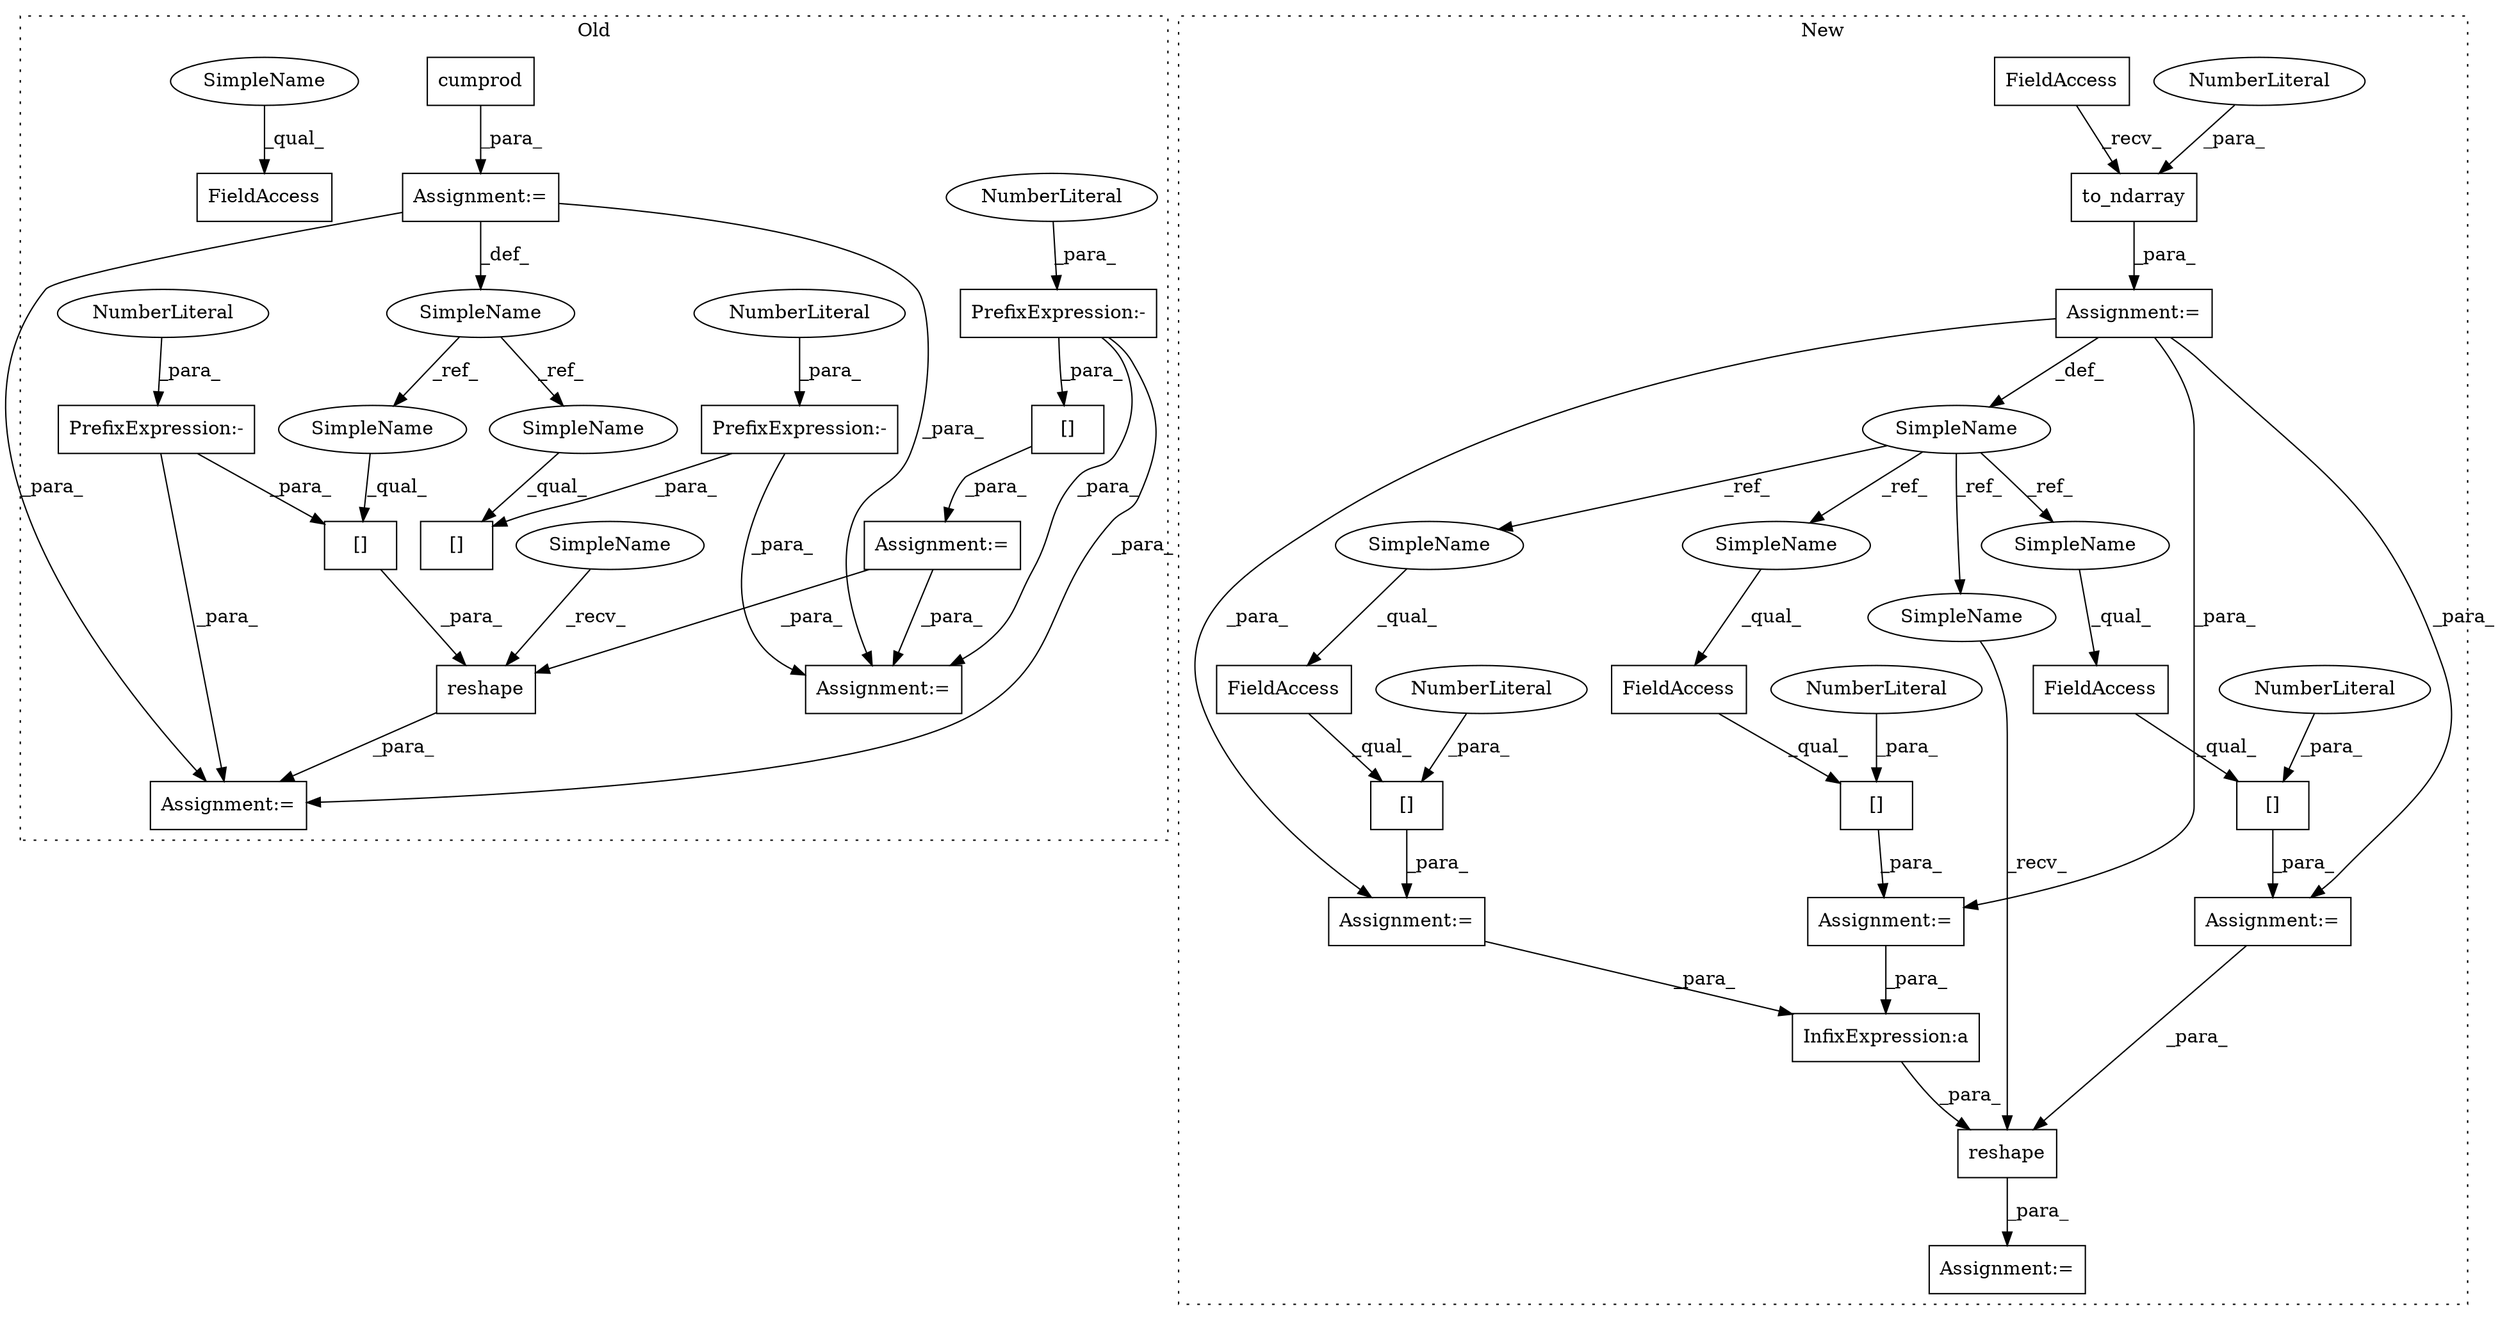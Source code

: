 digraph G {
subgraph cluster0 {
1 [label="reshape" a="32" s="2381,2414" l="8,1" shape="box"];
4 [label="[]" a="2" s="2389,2405" l="14,1" shape="box"];
15 [label="PrefixExpression:-" a="38" s="2273" l="1" shape="box"];
16 [label="[]" a="2" s="2265,2275" l="8,1" shape="box"];
17 [label="NumberLiteral" a="34" s="2274" l="1" shape="ellipse"];
18 [label="PrefixExpression:-" a="38" s="2403" l="1" shape="box"];
19 [label="NumberLiteral" a="34" s="2404" l="1" shape="ellipse"];
20 [label="FieldAccess" a="22" s="2238" l="13" shape="box"];
22 [label="cumprod" a="32" s="2337,2358" l="8,1" shape="box"];
23 [label="[]" a="2" s="2445,2461" l="14,1" shape="box"];
24 [label="SimpleName" a="42" s="2317" l="13" shape="ellipse"];
25 [label="PrefixExpression:-" a="38" s="2459" l="1" shape="box"];
26 [label="NumberLiteral" a="34" s="2460" l="1" shape="ellipse"];
29 [label="Assignment:=" a="7" s="2264" l="1" shape="box"];
30 [label="Assignment:=" a="7" s="2372" l="1" shape="box"];
33 [label="Assignment:=" a="7" s="2428" l="1" shape="box"];
36 [label="Assignment:=" a="7" s="2330" l="1" shape="box"];
38 [label="SimpleName" a="42" s="2373" l="7" shape="ellipse"];
39 [label="SimpleName" a="42" s="2238" l="7" shape="ellipse"];
40 [label="SimpleName" a="42" s="2445" l="13" shape="ellipse"];
41 [label="SimpleName" a="42" s="2389" l="13" shape="ellipse"];
label = "Old";
style="dotted";
}
subgraph cluster1 {
2 [label="to_ndarray" a="32" s="2579,2599" l="11,1" shape="box"];
3 [label="InfixExpression:a" a="27" s="2793" l="3" shape="box"];
5 [label="[]" a="2" s="2739,2754" l="14,1" shape="box"];
6 [label="NumberLiteral" a="34" s="2598" l="1" shape="ellipse"];
7 [label="[]" a="2" s="2708,2723" l="14,1" shape="box"];
8 [label="NumberLiteral" a="34" s="2753" l="1" shape="ellipse"];
9 [label="NumberLiteral" a="34" s="2722" l="1" shape="ellipse"];
10 [label="[]" a="2" s="2668,2683" l="14,1" shape="box"];
11 [label="NumberLiteral" a="34" s="2682" l="1" shape="ellipse"];
12 [label="reshape" a="32" s="2777,2822" l="8,1" shape="box"];
13 [label="SimpleName" a="42" s="2553" l="7" shape="ellipse"];
14 [label="FieldAccess" a="22" s="2708" l="13" shape="box"];
21 [label="FieldAccess" a="22" s="2668" l="13" shape="box"];
27 [label="FieldAccess" a="22" s="2739" l="13" shape="box"];
28 [label="FieldAccess" a="22" s="2561" l="9" shape="box"];
31 [label="Assignment:=" a="7" s="2707" l="1" shape="box"];
32 [label="Assignment:=" a="7" s="2738" l="1" shape="box"];
34 [label="Assignment:=" a="7" s="2768" l="1" shape="box"];
35 [label="Assignment:=" a="7" s="2667" l="1" shape="box"];
37 [label="Assignment:=" a="7" s="2560" l="1" shape="box"];
42 [label="SimpleName" a="42" s="2668" l="7" shape="ellipse"];
43 [label="SimpleName" a="42" s="2739" l="7" shape="ellipse"];
44 [label="SimpleName" a="42" s="2769" l="7" shape="ellipse"];
45 [label="SimpleName" a="42" s="2708" l="7" shape="ellipse"];
label = "New";
style="dotted";
}
1 -> 30 [label="_para_"];
2 -> 37 [label="_para_"];
3 -> 12 [label="_para_"];
4 -> 1 [label="_para_"];
5 -> 32 [label="_para_"];
6 -> 2 [label="_para_"];
7 -> 31 [label="_para_"];
8 -> 5 [label="_para_"];
9 -> 7 [label="_para_"];
10 -> 35 [label="_para_"];
11 -> 10 [label="_para_"];
12 -> 34 [label="_para_"];
13 -> 42 [label="_ref_"];
13 -> 45 [label="_ref_"];
13 -> 44 [label="_ref_"];
13 -> 43 [label="_ref_"];
14 -> 7 [label="_qual_"];
15 -> 33 [label="_para_"];
15 -> 16 [label="_para_"];
15 -> 30 [label="_para_"];
16 -> 29 [label="_para_"];
17 -> 15 [label="_para_"];
18 -> 4 [label="_para_"];
18 -> 30 [label="_para_"];
19 -> 18 [label="_para_"];
21 -> 10 [label="_qual_"];
22 -> 36 [label="_para_"];
24 -> 41 [label="_ref_"];
24 -> 40 [label="_ref_"];
25 -> 33 [label="_para_"];
25 -> 23 [label="_para_"];
26 -> 25 [label="_para_"];
27 -> 5 [label="_qual_"];
28 -> 2 [label="_recv_"];
29 -> 1 [label="_para_"];
29 -> 33 [label="_para_"];
31 -> 3 [label="_para_"];
32 -> 12 [label="_para_"];
35 -> 3 [label="_para_"];
36 -> 30 [label="_para_"];
36 -> 33 [label="_para_"];
36 -> 24 [label="_def_"];
37 -> 31 [label="_para_"];
37 -> 35 [label="_para_"];
37 -> 32 [label="_para_"];
37 -> 13 [label="_def_"];
38 -> 1 [label="_recv_"];
39 -> 20 [label="_qual_"];
40 -> 23 [label="_qual_"];
41 -> 4 [label="_qual_"];
42 -> 21 [label="_qual_"];
43 -> 27 [label="_qual_"];
44 -> 12 [label="_recv_"];
45 -> 14 [label="_qual_"];
}